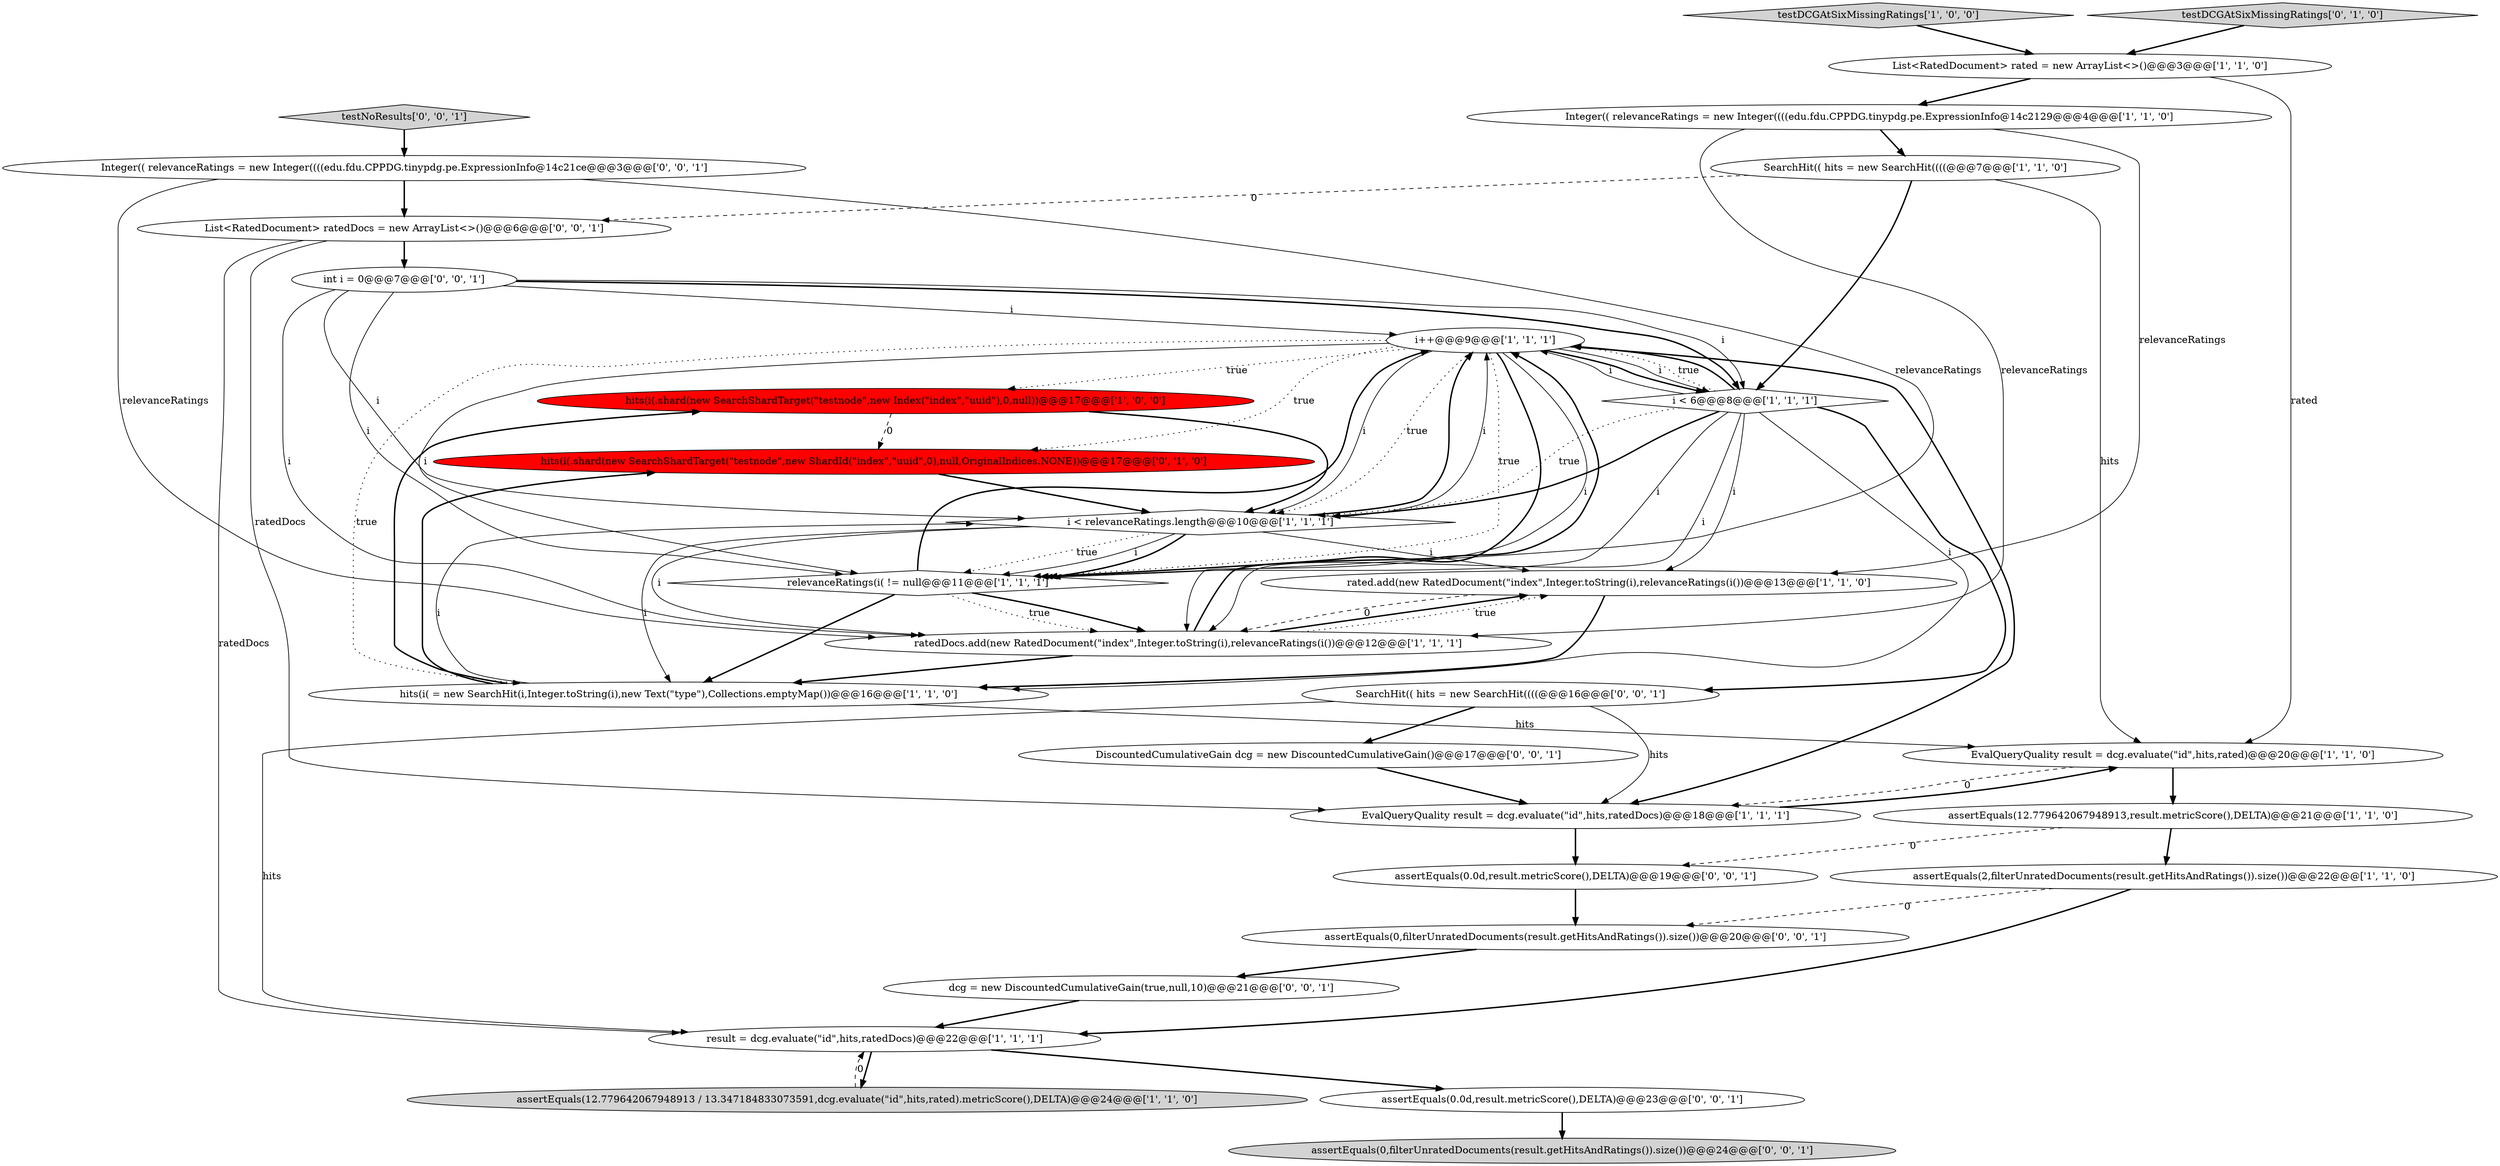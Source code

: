 digraph {
22 [style = filled, label = "assertEquals(0.0d,result.metricScore(),DELTA)@@@19@@@['0', '0', '1']", fillcolor = white, shape = ellipse image = "AAA0AAABBB3BBB"];
27 [style = filled, label = "dcg = new DiscountedCumulativeGain(true,null,10)@@@21@@@['0', '0', '1']", fillcolor = white, shape = ellipse image = "AAA0AAABBB3BBB"];
29 [style = filled, label = "assertEquals(0,filterUnratedDocuments(result.getHitsAndRatings()).size())@@@20@@@['0', '0', '1']", fillcolor = white, shape = ellipse image = "AAA0AAABBB3BBB"];
5 [style = filled, label = "testDCGAtSixMissingRatings['1', '0', '0']", fillcolor = lightgray, shape = diamond image = "AAA0AAABBB1BBB"];
3 [style = filled, label = "assertEquals(2,filterUnratedDocuments(result.getHitsAndRatings()).size())@@@22@@@['1', '1', '0']", fillcolor = white, shape = ellipse image = "AAA0AAABBB1BBB"];
0 [style = filled, label = "hits(i(.shard(new SearchShardTarget(\"testnode\",new Index(\"index\",\"uuid\"),0,null))@@@17@@@['1', '0', '0']", fillcolor = red, shape = ellipse image = "AAA1AAABBB1BBB"];
10 [style = filled, label = "EvalQueryQuality result = dcg.evaluate(\"id\",hits,rated)@@@20@@@['1', '1', '0']", fillcolor = white, shape = ellipse image = "AAA0AAABBB1BBB"];
6 [style = filled, label = "Integer(( relevanceRatings = new Integer((((edu.fdu.CPPDG.tinypdg.pe.ExpressionInfo@14c2129@@@4@@@['1', '1', '0']", fillcolor = white, shape = ellipse image = "AAA0AAABBB1BBB"];
16 [style = filled, label = "i < 6@@@8@@@['1', '1', '1']", fillcolor = white, shape = diamond image = "AAA0AAABBB1BBB"];
14 [style = filled, label = "rated.add(new RatedDocument(\"index\",Integer.toString(i),relevanceRatings(i())@@@13@@@['1', '1', '0']", fillcolor = white, shape = ellipse image = "AAA0AAABBB1BBB"];
17 [style = filled, label = "i++@@@9@@@['1', '1', '1']", fillcolor = white, shape = ellipse image = "AAA0AAABBB1BBB"];
7 [style = filled, label = "hits(i( = new SearchHit(i,Integer.toString(i),new Text(\"type\"),Collections.emptyMap())@@@16@@@['1', '1', '0']", fillcolor = white, shape = ellipse image = "AAA0AAABBB1BBB"];
12 [style = filled, label = "assertEquals(12.779642067948913,result.metricScore(),DELTA)@@@21@@@['1', '1', '0']", fillcolor = white, shape = ellipse image = "AAA0AAABBB1BBB"];
24 [style = filled, label = "testNoResults['0', '0', '1']", fillcolor = lightgray, shape = diamond image = "AAA0AAABBB3BBB"];
4 [style = filled, label = "result = dcg.evaluate(\"id\",hits,ratedDocs)@@@22@@@['1', '1', '1']", fillcolor = white, shape = ellipse image = "AAA0AAABBB1BBB"];
15 [style = filled, label = "SearchHit(( hits = new SearchHit((((@@@7@@@['1', '1', '0']", fillcolor = white, shape = ellipse image = "AAA0AAABBB1BBB"];
19 [style = filled, label = "hits(i(.shard(new SearchShardTarget(\"testnode\",new ShardId(\"index\",\"uuid\",0),null,OriginalIndices.NONE))@@@17@@@['0', '1', '0']", fillcolor = red, shape = ellipse image = "AAA1AAABBB2BBB"];
20 [style = filled, label = "DiscountedCumulativeGain dcg = new DiscountedCumulativeGain()@@@17@@@['0', '0', '1']", fillcolor = white, shape = ellipse image = "AAA0AAABBB3BBB"];
8 [style = filled, label = "assertEquals(12.779642067948913 / 13.347184833073591,dcg.evaluate(\"id\",hits,rated).metricScore(),DELTA)@@@24@@@['1', '1', '0']", fillcolor = lightgray, shape = ellipse image = "AAA0AAABBB1BBB"];
30 [style = filled, label = "List<RatedDocument> ratedDocs = new ArrayList<>()@@@6@@@['0', '0', '1']", fillcolor = white, shape = ellipse image = "AAA0AAABBB3BBB"];
11 [style = filled, label = "ratedDocs.add(new RatedDocument(\"index\",Integer.toString(i),relevanceRatings(i())@@@12@@@['1', '1', '1']", fillcolor = white, shape = ellipse image = "AAA0AAABBB1BBB"];
18 [style = filled, label = "testDCGAtSixMissingRatings['0', '1', '0']", fillcolor = lightgray, shape = diamond image = "AAA0AAABBB2BBB"];
9 [style = filled, label = "EvalQueryQuality result = dcg.evaluate(\"id\",hits,ratedDocs)@@@18@@@['1', '1', '1']", fillcolor = white, shape = ellipse image = "AAA0AAABBB1BBB"];
2 [style = filled, label = "relevanceRatings(i( != null@@@11@@@['1', '1', '1']", fillcolor = white, shape = diamond image = "AAA0AAABBB1BBB"];
21 [style = filled, label = "Integer(( relevanceRatings = new Integer((((edu.fdu.CPPDG.tinypdg.pe.ExpressionInfo@14c21ce@@@3@@@['0', '0', '1']", fillcolor = white, shape = ellipse image = "AAA0AAABBB3BBB"];
26 [style = filled, label = "int i = 0@@@7@@@['0', '0', '1']", fillcolor = white, shape = ellipse image = "AAA0AAABBB3BBB"];
1 [style = filled, label = "List<RatedDocument> rated = new ArrayList<>()@@@3@@@['1', '1', '0']", fillcolor = white, shape = ellipse image = "AAA0AAABBB1BBB"];
28 [style = filled, label = "assertEquals(0.0d,result.metricScore(),DELTA)@@@23@@@['0', '0', '1']", fillcolor = white, shape = ellipse image = "AAA0AAABBB3BBB"];
25 [style = filled, label = "SearchHit(( hits = new SearchHit((((@@@16@@@['0', '0', '1']", fillcolor = white, shape = ellipse image = "AAA0AAABBB3BBB"];
13 [style = filled, label = "i < relevanceRatings.length@@@10@@@['1', '1', '1']", fillcolor = white, shape = diamond image = "AAA0AAABBB1BBB"];
23 [style = filled, label = "assertEquals(0,filterUnratedDocuments(result.getHitsAndRatings()).size())@@@24@@@['0', '0', '1']", fillcolor = lightgray, shape = ellipse image = "AAA0AAABBB3BBB"];
0->13 [style = bold, label=""];
16->13 [style = dotted, label="true"];
11->14 [style = bold, label=""];
20->9 [style = bold, label=""];
0->19 [style = dashed, label="0"];
17->9 [style = bold, label=""];
16->17 [style = dotted, label="true"];
25->4 [style = solid, label="hits"];
9->10 [style = bold, label=""];
21->30 [style = bold, label=""];
3->4 [style = bold, label=""];
15->10 [style = solid, label="hits"];
14->7 [style = bold, label=""];
7->13 [style = solid, label="i"];
2->11 [style = dotted, label="true"];
13->17 [style = bold, label=""];
16->11 [style = solid, label="i"];
24->21 [style = bold, label=""];
10->12 [style = bold, label=""];
4->8 [style = bold, label=""];
26->17 [style = solid, label="i"];
17->2 [style = dotted, label="true"];
17->16 [style = bold, label=""];
6->14 [style = solid, label="relevanceRatings"];
16->7 [style = solid, label="i"];
6->11 [style = solid, label="relevanceRatings"];
16->2 [style = solid, label="i"];
17->11 [style = solid, label="i"];
30->26 [style = bold, label=""];
11->14 [style = dotted, label="true"];
15->30 [style = dashed, label="0"];
7->0 [style = bold, label=""];
16->17 [style = bold, label=""];
26->16 [style = bold, label=""];
5->1 [style = bold, label=""];
29->27 [style = bold, label=""];
19->13 [style = bold, label=""];
17->2 [style = bold, label=""];
18->1 [style = bold, label=""];
11->17 [style = bold, label=""];
13->14 [style = solid, label="i"];
26->16 [style = solid, label="i"];
8->4 [style = dashed, label="0"];
26->11 [style = solid, label="i"];
2->17 [style = bold, label=""];
9->22 [style = bold, label=""];
16->13 [style = bold, label=""];
22->29 [style = bold, label=""];
13->7 [style = solid, label="i"];
26->13 [style = solid, label="i"];
26->2 [style = solid, label="i"];
6->15 [style = bold, label=""];
13->2 [style = dotted, label="true"];
25->20 [style = bold, label=""];
1->6 [style = bold, label=""];
13->2 [style = solid, label="i"];
17->13 [style = solid, label="i"];
28->23 [style = bold, label=""];
12->22 [style = dashed, label="0"];
17->19 [style = dotted, label="true"];
12->3 [style = bold, label=""];
7->19 [style = bold, label=""];
2->11 [style = bold, label=""];
25->9 [style = solid, label="hits"];
13->2 [style = bold, label=""];
3->29 [style = dashed, label="0"];
17->0 [style = dotted, label="true"];
13->17 [style = solid, label="i"];
16->17 [style = solid, label="i"];
21->11 [style = solid, label="relevanceRatings"];
16->25 [style = bold, label=""];
15->16 [style = bold, label=""];
7->10 [style = solid, label="hits"];
4->28 [style = bold, label=""];
30->4 [style = solid, label="ratedDocs"];
10->9 [style = dashed, label="0"];
27->4 [style = bold, label=""];
16->14 [style = solid, label="i"];
13->11 [style = solid, label="i"];
17->16 [style = solid, label="i"];
1->10 [style = solid, label="rated"];
21->2 [style = solid, label="relevanceRatings"];
17->7 [style = dotted, label="true"];
2->7 [style = bold, label=""];
17->2 [style = solid, label="i"];
17->13 [style = dotted, label="true"];
11->7 [style = bold, label=""];
30->9 [style = solid, label="ratedDocs"];
14->11 [style = dashed, label="0"];
}
